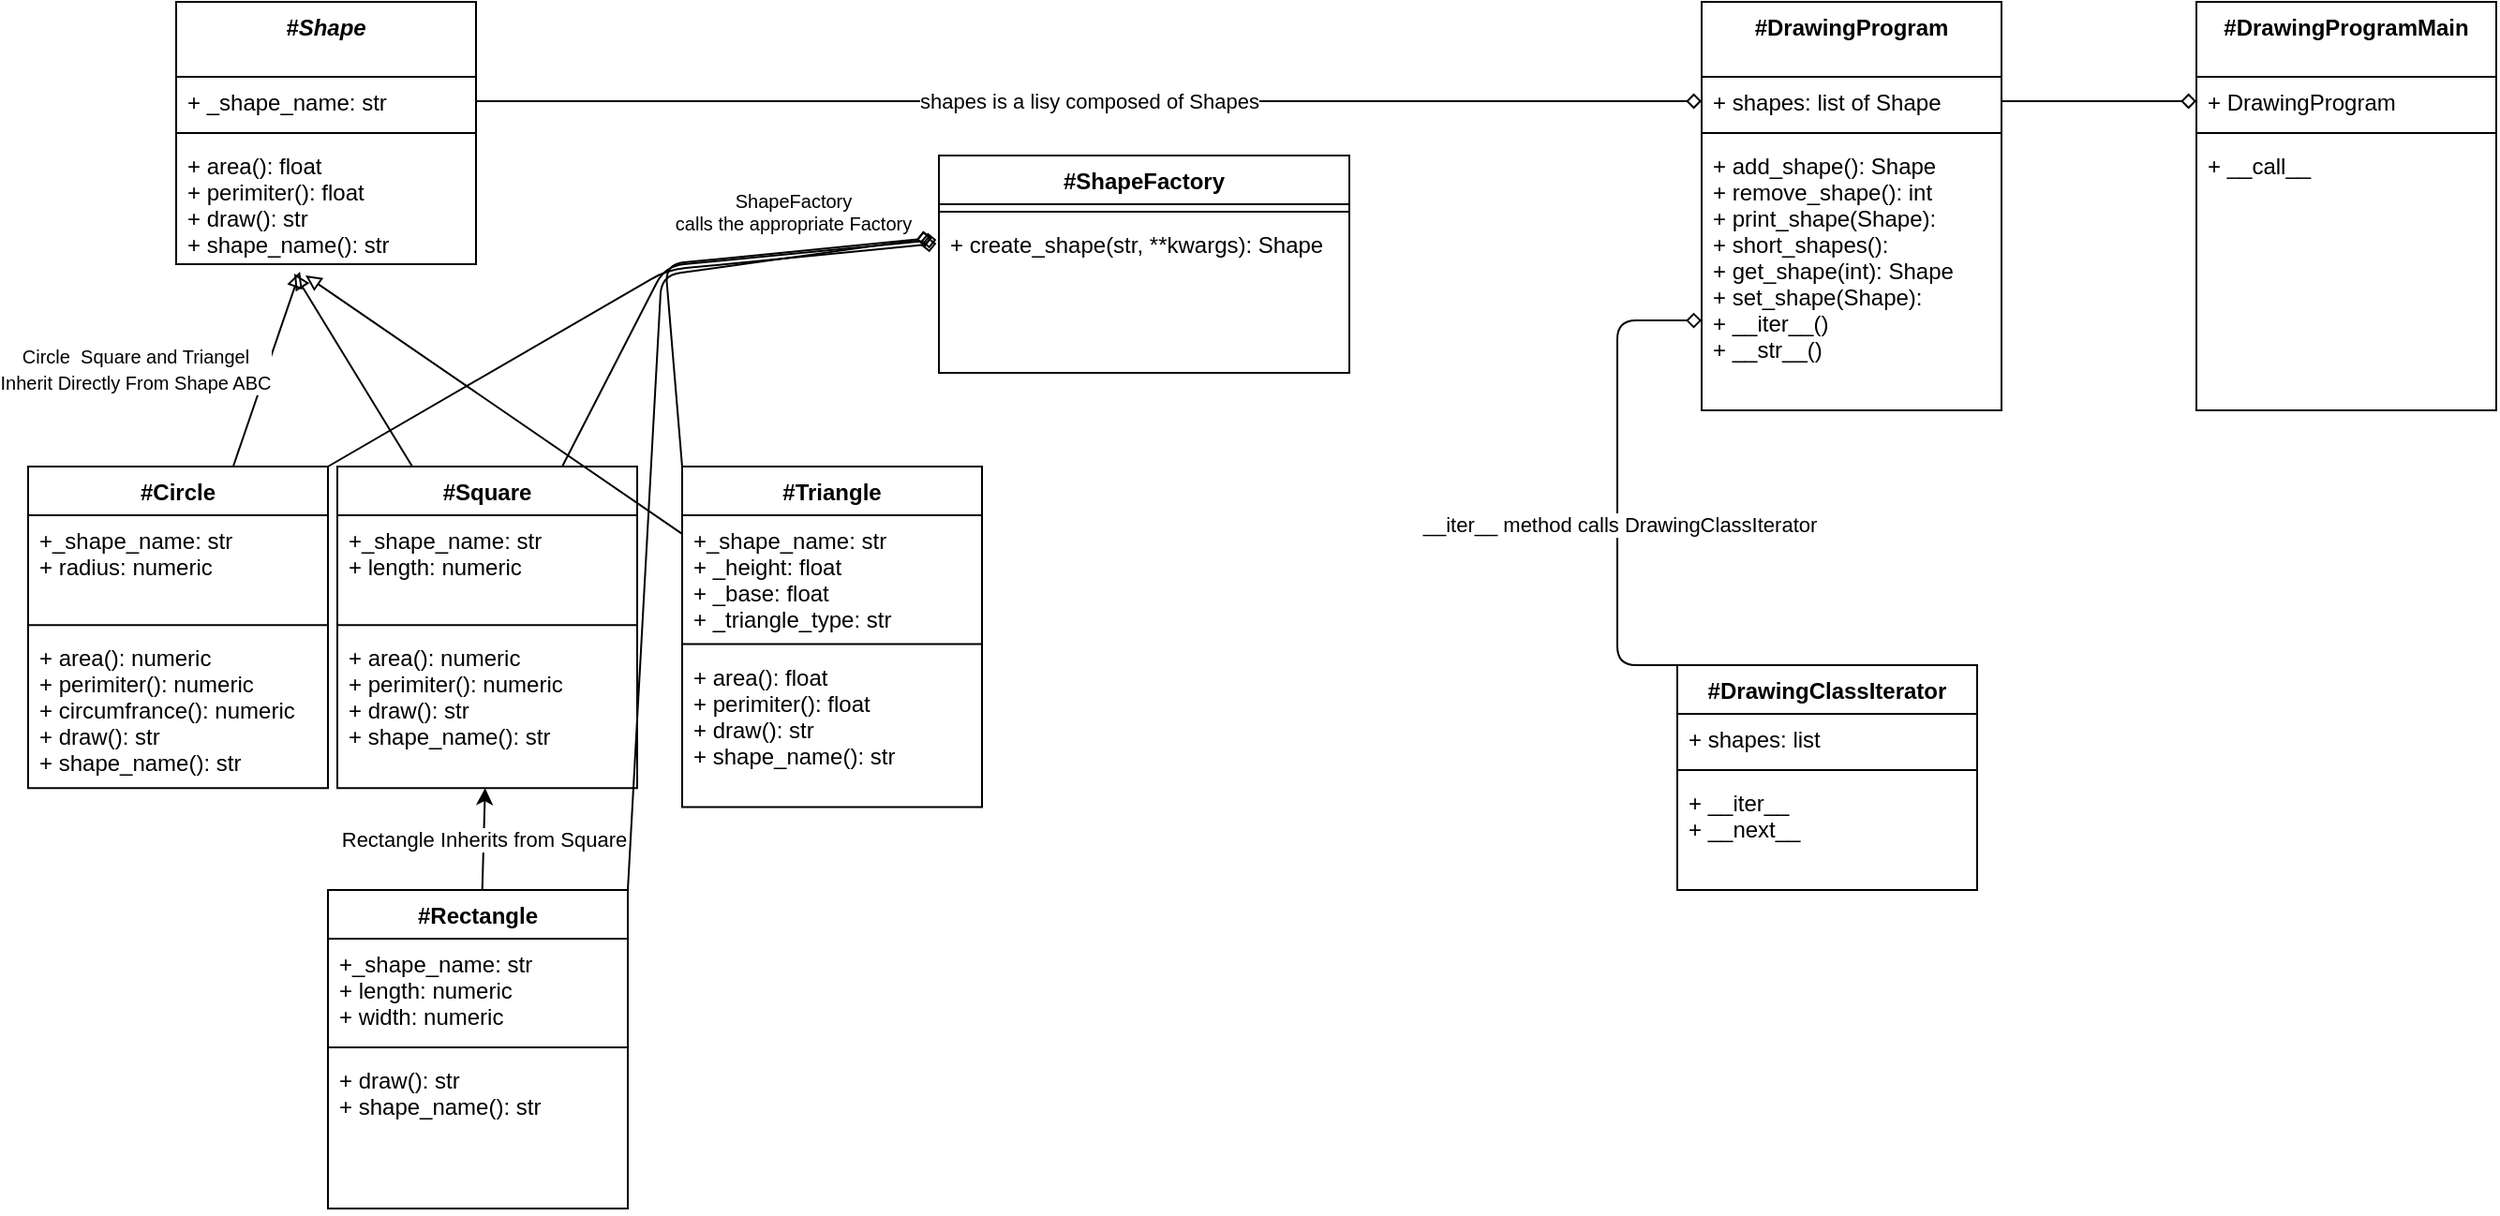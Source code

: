 <mxfile>
    <diagram id="G0MIqGNrroRCxsIIhMxj" name="Page-1">
        <mxGraphModel dx="647" dy="340" grid="0" gridSize="10" guides="1" tooltips="1" connect="1" arrows="1" fold="1" page="1" pageScale="1" pageWidth="1400" pageHeight="850" math="0" shadow="0">
            <root>
                <mxCell id="0"/>
                <mxCell id="1" parent="0"/>
                <mxCell id="6" value="#Shape" style="swimlane;fontStyle=3;align=center;verticalAlign=top;childLayout=stackLayout;horizontal=1;startSize=40;horizontalStack=0;resizeParent=1;resizeParentMax=0;resizeLast=0;collapsible=1;marginBottom=0;" parent="1" vertex="1">
                    <mxGeometry x="95" y="17" width="160" height="140" as="geometry"/>
                </mxCell>
                <mxCell id="7" value="+ _shape_name: str" style="text;strokeColor=none;fillColor=none;align=left;verticalAlign=top;spacingLeft=4;spacingRight=4;overflow=hidden;rotatable=0;points=[[0,0.5],[1,0.5]];portConstraint=eastwest;" parent="6" vertex="1">
                    <mxGeometry y="40" width="160" height="26" as="geometry"/>
                </mxCell>
                <mxCell id="8" value="" style="line;strokeWidth=1;fillColor=none;align=left;verticalAlign=middle;spacingTop=-1;spacingLeft=3;spacingRight=3;rotatable=0;labelPosition=right;points=[];portConstraint=eastwest;strokeColor=inherit;" parent="6" vertex="1">
                    <mxGeometry y="66" width="160" height="8" as="geometry"/>
                </mxCell>
                <mxCell id="9" value="+ area(): float&#10;+ perimiter(): float&#10;+ draw(): str&#10;+ shape_name(): str&#10;" style="text;strokeColor=none;fillColor=none;align=left;verticalAlign=top;spacingLeft=4;spacingRight=4;overflow=hidden;rotatable=0;points=[[0,0.5],[1,0.5]];portConstraint=eastwest;" parent="6" vertex="1">
                    <mxGeometry y="74" width="160" height="66" as="geometry"/>
                </mxCell>
                <mxCell id="61" style="edgeStyle=none;html=1;exitX=1;exitY=0;exitDx=0;exitDy=0;entryX=-0.006;entryY=0.159;entryDx=0;entryDy=0;entryPerimeter=0;endArrow=diamond;endFill=0;" edge="1" parent="1" source="19" target="50">
                    <mxGeometry relative="1" as="geometry">
                        <Array as="points">
                            <mxPoint x="357" y="160"/>
                        </Array>
                    </mxGeometry>
                </mxCell>
                <mxCell id="62" style="edgeStyle=none;html=1;exitX=0.75;exitY=0;exitDx=0;exitDy=0;entryX=-0.006;entryY=0.134;entryDx=0;entryDy=0;entryPerimeter=0;endArrow=diamond;endFill=0;" edge="1" parent="1" source="24" target="50">
                    <mxGeometry relative="1" as="geometry">
                        <Array as="points">
                            <mxPoint x="356" y="158"/>
                        </Array>
                    </mxGeometry>
                </mxCell>
                <mxCell id="60" value="Rectangle Inherits from Square" style="edgeStyle=none;html=1;" edge="1" parent="1" source="32" target="27">
                    <mxGeometry relative="1" as="geometry"/>
                </mxCell>
                <mxCell id="64" style="edgeStyle=none;html=1;exitX=1;exitY=0;exitDx=0;exitDy=0;entryX=-0.017;entryY=0.122;entryDx=0;entryDy=0;entryPerimeter=0;endArrow=diamond;endFill=0;" edge="1" parent="1" source="32" target="50">
                    <mxGeometry relative="1" as="geometry">
                        <Array as="points">
                            <mxPoint x="354" y="163"/>
                        </Array>
                    </mxGeometry>
                </mxCell>
                <mxCell id="32" value="#Rectangle" style="swimlane;fontStyle=1;align=center;verticalAlign=top;childLayout=stackLayout;horizontal=1;startSize=26;horizontalStack=0;resizeParent=1;resizeParentMax=0;resizeLast=0;collapsible=1;marginBottom=0;" parent="1" vertex="1">
                    <mxGeometry x="176" y="491" width="160" height="170" as="geometry"/>
                </mxCell>
                <mxCell id="33" value="+_shape_name: str&#10;+ length: numeric&#10;+ width: numeric" style="text;strokeColor=none;fillColor=none;align=left;verticalAlign=top;spacingLeft=4;spacingRight=4;overflow=hidden;rotatable=0;points=[[0,0.5],[1,0.5]];portConstraint=eastwest;" parent="32" vertex="1">
                    <mxGeometry y="26" width="160" height="54" as="geometry"/>
                </mxCell>
                <mxCell id="34" value="" style="line;strokeWidth=1;fillColor=none;align=left;verticalAlign=middle;spacingTop=-1;spacingLeft=3;spacingRight=3;rotatable=0;labelPosition=right;points=[];portConstraint=eastwest;strokeColor=inherit;" parent="32" vertex="1">
                    <mxGeometry y="80" width="160" height="8" as="geometry"/>
                </mxCell>
                <mxCell id="35" value="+ draw(): str&#10;+ shape_name(): str&#10;" style="text;strokeColor=none;fillColor=none;align=left;verticalAlign=top;spacingLeft=4;spacingRight=4;overflow=hidden;rotatable=0;points=[[0,0.5],[1,0.5]];portConstraint=eastwest;" parent="32" vertex="1">
                    <mxGeometry y="88" width="160" height="82" as="geometry"/>
                </mxCell>
                <mxCell id="63" style="edgeStyle=none;html=1;exitX=0;exitY=0;exitDx=0;exitDy=0;entryX=-0.017;entryY=0.122;entryDx=0;entryDy=0;entryPerimeter=0;endArrow=diamond;endFill=0;" edge="1" parent="1" source="41" target="50">
                    <mxGeometry relative="1" as="geometry">
                        <Array as="points">
                            <mxPoint x="356" y="157"/>
                        </Array>
                    </mxGeometry>
                </mxCell>
                <mxCell id="47" value="#ShapeFactory" style="swimlane;fontStyle=1;align=center;verticalAlign=top;childLayout=stackLayout;horizontal=1;startSize=26;horizontalStack=0;resizeParent=1;resizeParentMax=0;resizeLast=0;collapsible=1;marginBottom=0;" parent="1" vertex="1">
                    <mxGeometry x="502" y="99" width="219" height="116" as="geometry">
                        <mxRectangle x="530" y="340" width="90" height="30" as="alternateBounds"/>
                    </mxGeometry>
                </mxCell>
                <mxCell id="49" value="" style="line;strokeWidth=1;fillColor=none;align=left;verticalAlign=middle;spacingTop=-1;spacingLeft=3;spacingRight=3;rotatable=0;labelPosition=right;points=[];portConstraint=eastwest;strokeColor=inherit;" parent="47" vertex="1">
                    <mxGeometry y="26" width="219" height="8" as="geometry"/>
                </mxCell>
                <mxCell id="50" value="+ create_shape(str, **kwargs): Shape" style="text;strokeColor=none;fillColor=none;align=left;verticalAlign=top;spacingLeft=4;spacingRight=4;overflow=hidden;rotatable=0;points=[[0,0.5],[1,0.5]];portConstraint=eastwest;" parent="47" vertex="1">
                    <mxGeometry y="34" width="219" height="82" as="geometry"/>
                </mxCell>
                <mxCell id="55" value="#DrawingProgram" style="swimlane;fontStyle=1;align=center;verticalAlign=top;childLayout=stackLayout;horizontal=1;startSize=40;horizontalStack=0;resizeParent=1;resizeParentMax=0;resizeLast=0;collapsible=1;marginBottom=0;" parent="1" vertex="1">
                    <mxGeometry x="909" y="17" width="160" height="218" as="geometry"/>
                </mxCell>
                <mxCell id="56" value="+ shapes: list of Shape" style="text;strokeColor=none;fillColor=none;align=left;verticalAlign=top;spacingLeft=4;spacingRight=4;overflow=hidden;rotatable=0;points=[[0,0.5],[1,0.5]];portConstraint=eastwest;" parent="55" vertex="1">
                    <mxGeometry y="40" width="160" height="26" as="geometry"/>
                </mxCell>
                <mxCell id="57" value="" style="line;strokeWidth=1;fillColor=none;align=left;verticalAlign=middle;spacingTop=-1;spacingLeft=3;spacingRight=3;rotatable=0;labelPosition=right;points=[];portConstraint=eastwest;strokeColor=inherit;" parent="55" vertex="1">
                    <mxGeometry y="66" width="160" height="8" as="geometry"/>
                </mxCell>
                <mxCell id="58" value="+ add_shape(): Shape&#10;+ remove_shape(): int&#10;+ print_shape(Shape):&#10;+ short_shapes():&#10;+ get_shape(int): Shape&#10;+ set_shape(Shape): &#10;+ __iter__()&#10;+ __str__()" style="text;strokeColor=none;fillColor=none;align=left;verticalAlign=top;spacingLeft=4;spacingRight=4;overflow=hidden;rotatable=0;points=[[0,0.5],[1,0.5]];portConstraint=eastwest;" parent="55" vertex="1">
                    <mxGeometry y="74" width="160" height="144" as="geometry"/>
                </mxCell>
                <mxCell id="68" value="" style="group" connectable="0" vertex="1" parent="1">
                    <mxGeometry x="16" y="265" width="509" height="182" as="geometry"/>
                </mxCell>
                <mxCell id="19" value="#Circle" style="swimlane;fontStyle=1;align=center;verticalAlign=top;childLayout=stackLayout;horizontal=1;startSize=26;horizontalStack=0;resizeParent=1;resizeParentMax=0;resizeLast=0;collapsible=1;marginBottom=0;" parent="68" vertex="1">
                    <mxGeometry width="160" height="171.6" as="geometry"/>
                </mxCell>
                <mxCell id="20" value="+_shape_name: str&#10;+ radius: numeric" style="text;strokeColor=none;fillColor=none;align=left;verticalAlign=top;spacingLeft=4;spacingRight=4;overflow=hidden;rotatable=0;points=[[0,0.5],[1,0.5]];portConstraint=eastwest;" parent="19" vertex="1">
                    <mxGeometry y="26" width="160" height="54.6" as="geometry"/>
                </mxCell>
                <mxCell id="21" value="" style="line;strokeWidth=1;fillColor=none;align=left;verticalAlign=middle;spacingTop=-1;spacingLeft=3;spacingRight=3;rotatable=0;labelPosition=right;points=[];portConstraint=eastwest;strokeColor=inherit;" parent="19" vertex="1">
                    <mxGeometry y="80.6" width="160" height="8.089" as="geometry"/>
                </mxCell>
                <mxCell id="22" value="+ area(): numeric&#10;+ perimiter(): numeric&#10;+ circumfrance(): numeric&#10;+ draw(): str&#10;+ shape_name(): str&#10;" style="text;strokeColor=none;fillColor=none;align=left;verticalAlign=top;spacingLeft=4;spacingRight=4;overflow=hidden;rotatable=0;points=[[0,0.5],[1,0.5]];portConstraint=eastwest;" parent="19" vertex="1">
                    <mxGeometry y="88.689" width="160" height="82.911" as="geometry"/>
                </mxCell>
                <mxCell id="24" value="#Square" style="swimlane;fontStyle=1;align=center;verticalAlign=top;childLayout=stackLayout;horizontal=1;startSize=26;horizontalStack=0;resizeParent=1;resizeParentMax=0;resizeLast=0;collapsible=1;marginBottom=0;" parent="68" vertex="1">
                    <mxGeometry x="165" width="160" height="171.6" as="geometry"/>
                </mxCell>
                <mxCell id="25" value="+_shape_name: str&#10;+ length: numeric" style="text;strokeColor=none;fillColor=none;align=left;verticalAlign=top;spacingLeft=4;spacingRight=4;overflow=hidden;rotatable=0;points=[[0,0.5],[1,0.5]];portConstraint=eastwest;" parent="24" vertex="1">
                    <mxGeometry y="26" width="160" height="54.6" as="geometry"/>
                </mxCell>
                <mxCell id="26" value="" style="line;strokeWidth=1;fillColor=none;align=left;verticalAlign=middle;spacingTop=-1;spacingLeft=3;spacingRight=3;rotatable=0;labelPosition=right;points=[];portConstraint=eastwest;strokeColor=inherit;" parent="24" vertex="1">
                    <mxGeometry y="80.6" width="160" height="8.089" as="geometry"/>
                </mxCell>
                <mxCell id="27" value="+ area(): numeric&#10;+ perimiter(): numeric&#10;+ draw(): str&#10;+ shape_name(): str&#10;" style="text;strokeColor=none;fillColor=none;align=left;verticalAlign=top;spacingLeft=4;spacingRight=4;overflow=hidden;rotatable=0;points=[[0,0.5],[1,0.5]];portConstraint=eastwest;" parent="24" vertex="1">
                    <mxGeometry y="88.689" width="160" height="82.911" as="geometry"/>
                </mxCell>
                <mxCell id="41" value="#Triangle" style="swimlane;fontStyle=1;align=center;verticalAlign=top;childLayout=stackLayout;horizontal=1;startSize=26;horizontalStack=0;resizeParent=1;resizeParentMax=0;resizeLast=0;collapsible=1;marginBottom=0;" parent="68" vertex="1">
                    <mxGeometry x="349" width="160" height="181.711" as="geometry">
                        <mxRectangle x="530" y="340" width="90" height="30" as="alternateBounds"/>
                    </mxGeometry>
                </mxCell>
                <mxCell id="42" value="+_shape_name: str&#10;+ _height: float&#10;+ _base: float&#10;+ _triangle_type: str" style="text;strokeColor=none;fillColor=none;align=left;verticalAlign=top;spacingLeft=4;spacingRight=4;overflow=hidden;rotatable=0;points=[[0,0.5],[1,0.5]];portConstraint=eastwest;" parent="41" vertex="1">
                    <mxGeometry y="26" width="160" height="64.711" as="geometry"/>
                </mxCell>
                <mxCell id="43" value="" style="line;strokeWidth=1;fillColor=none;align=left;verticalAlign=middle;spacingTop=-1;spacingLeft=3;spacingRight=3;rotatable=0;labelPosition=right;points=[];portConstraint=eastwest;strokeColor=inherit;" parent="41" vertex="1">
                    <mxGeometry y="90.711" width="160" height="8.089" as="geometry"/>
                </mxCell>
                <mxCell id="44" value="+ area(): float&#10;+ perimiter(): float&#10;+ draw(): str&#10;+ shape_name(): str&#10;" style="text;strokeColor=none;fillColor=none;align=left;verticalAlign=top;spacingLeft=4;spacingRight=4;overflow=hidden;rotatable=0;points=[[0,0.5],[1,0.5]];portConstraint=eastwest;" parent="41" vertex="1">
                    <mxGeometry y="98.8" width="160" height="82.911" as="geometry"/>
                </mxCell>
                <mxCell id="73" style="html=1;entryX=0.413;entryY=1.061;entryDx=0;entryDy=0;entryPerimeter=0;endArrow=block;endFill=0;" edge="1" parent="1" source="19" target="9">
                    <mxGeometry relative="1" as="geometry"/>
                </mxCell>
                <mxCell id="74" value="&lt;font style=&quot;font-size: 10px;&quot;&gt;Circle&amp;nbsp; Square and Triangel &lt;br&gt;Inherit Directly From Shape ABC&lt;/font&gt;" style="edgeLabel;html=1;align=center;verticalAlign=middle;resizable=0;points=[];" connectable="0" vertex="1" parent="73">
                    <mxGeometry x="0.287" y="-3" relative="1" as="geometry">
                        <mxPoint x="-78" y="13" as="offset"/>
                    </mxGeometry>
                </mxCell>
                <mxCell id="75" style="edgeStyle=none;html=1;exitX=0.25;exitY=0;exitDx=0;exitDy=0;endArrow=block;endFill=0;" edge="1" parent="1" source="24">
                    <mxGeometry relative="1" as="geometry">
                        <mxPoint x="158" y="162" as="targetPoint"/>
                    </mxGeometry>
                </mxCell>
                <mxCell id="76" style="edgeStyle=none;html=1;endArrow=block;endFill=0;" edge="1" parent="1" source="41">
                    <mxGeometry relative="1" as="geometry">
                        <mxPoint x="164" y="163" as="targetPoint"/>
                    </mxGeometry>
                </mxCell>
                <mxCell id="77" value="shapes is a lisy composed of Shapes" style="edgeStyle=none;html=1;exitX=1;exitY=0.5;exitDx=0;exitDy=0;entryX=0;entryY=0.5;entryDx=0;entryDy=0;endArrow=diamond;endFill=0;" edge="1" parent="1" source="7" target="56">
                    <mxGeometry relative="1" as="geometry"/>
                </mxCell>
                <mxCell id="82" style="edgeStyle=elbowEdgeStyle;html=1;exitX=0;exitY=0;exitDx=0;exitDy=0;entryX=0;entryY=0.667;entryDx=0;entryDy=0;entryPerimeter=0;endArrow=diamond;endFill=0;" edge="1" parent="1" source="78" target="58">
                    <mxGeometry relative="1" as="geometry">
                        <Array as="points">
                            <mxPoint x="864" y="279"/>
                        </Array>
                    </mxGeometry>
                </mxCell>
                <mxCell id="83" value="__iter__ method calls DrawingClassIterator" style="edgeLabel;html=1;align=center;verticalAlign=middle;resizable=0;points=[];" connectable="0" vertex="1" parent="82">
                    <mxGeometry x="-0.18" y="-1" relative="1" as="geometry">
                        <mxPoint as="offset"/>
                    </mxGeometry>
                </mxCell>
                <mxCell id="78" value="#DrawingClassIterator" style="swimlane;fontStyle=1;align=center;verticalAlign=top;childLayout=stackLayout;horizontal=1;startSize=26;horizontalStack=0;resizeParent=1;resizeParentMax=0;resizeLast=0;collapsible=1;marginBottom=0;" vertex="1" parent="1">
                    <mxGeometry x="896" y="371" width="160" height="120" as="geometry"/>
                </mxCell>
                <mxCell id="79" value="+ shapes: list" style="text;strokeColor=none;fillColor=none;align=left;verticalAlign=top;spacingLeft=4;spacingRight=4;overflow=hidden;rotatable=0;points=[[0,0.5],[1,0.5]];portConstraint=eastwest;" vertex="1" parent="78">
                    <mxGeometry y="26" width="160" height="26" as="geometry"/>
                </mxCell>
                <mxCell id="80" value="" style="line;strokeWidth=1;fillColor=none;align=left;verticalAlign=middle;spacingTop=-1;spacingLeft=3;spacingRight=3;rotatable=0;labelPosition=right;points=[];portConstraint=eastwest;strokeColor=inherit;" vertex="1" parent="78">
                    <mxGeometry y="52" width="160" height="8" as="geometry"/>
                </mxCell>
                <mxCell id="81" value="+ __iter__&#10;+ __next__" style="text;strokeColor=none;fillColor=none;align=left;verticalAlign=top;spacingLeft=4;spacingRight=4;overflow=hidden;rotatable=0;points=[[0,0.5],[1,0.5]];portConstraint=eastwest;" vertex="1" parent="78">
                    <mxGeometry y="60" width="160" height="60" as="geometry"/>
                </mxCell>
                <mxCell id="84" value="ShapeFactory&lt;br&gt;calls the appropriate Factory" style="text;html=1;align=center;verticalAlign=middle;resizable=0;points=[];autosize=1;strokeColor=none;fillColor=none;fontSize=10;" vertex="1" parent="1">
                    <mxGeometry x="352" y="111" width="144" height="36" as="geometry"/>
                </mxCell>
                <mxCell id="85" value="#DrawingProgramMain" style="swimlane;fontStyle=1;align=center;verticalAlign=top;childLayout=stackLayout;horizontal=1;startSize=40;horizontalStack=0;resizeParent=1;resizeParentMax=0;resizeLast=0;collapsible=1;marginBottom=0;" vertex="1" parent="1">
                    <mxGeometry x="1173" y="17" width="160" height="218" as="geometry"/>
                </mxCell>
                <mxCell id="86" value="+ DrawingProgram" style="text;strokeColor=none;fillColor=none;align=left;verticalAlign=top;spacingLeft=4;spacingRight=4;overflow=hidden;rotatable=0;points=[[0,0.5],[1,0.5]];portConstraint=eastwest;" vertex="1" parent="85">
                    <mxGeometry y="40" width="160" height="26" as="geometry"/>
                </mxCell>
                <mxCell id="87" value="" style="line;strokeWidth=1;fillColor=none;align=left;verticalAlign=middle;spacingTop=-1;spacingLeft=3;spacingRight=3;rotatable=0;labelPosition=right;points=[];portConstraint=eastwest;strokeColor=inherit;" vertex="1" parent="85">
                    <mxGeometry y="66" width="160" height="8" as="geometry"/>
                </mxCell>
                <mxCell id="88" value="+ __call__" style="text;strokeColor=none;fillColor=none;align=left;verticalAlign=top;spacingLeft=4;spacingRight=4;overflow=hidden;rotatable=0;points=[[0,0.5],[1,0.5]];portConstraint=eastwest;" vertex="1" parent="85">
                    <mxGeometry y="74" width="160" height="144" as="geometry"/>
                </mxCell>
                <mxCell id="89" style="edgeStyle=none;html=1;exitX=1;exitY=0.5;exitDx=0;exitDy=0;entryX=0;entryY=0.5;entryDx=0;entryDy=0;endArrow=diamond;endFill=0;" edge="1" parent="1" source="56" target="86">
                    <mxGeometry relative="1" as="geometry"/>
                </mxCell>
            </root>
        </mxGraphModel>
    </diagram>
</mxfile>